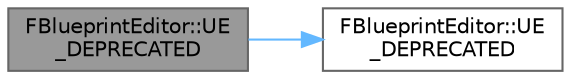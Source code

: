 digraph "FBlueprintEditor::UE_DEPRECATED"
{
 // INTERACTIVE_SVG=YES
 // LATEX_PDF_SIZE
  bgcolor="transparent";
  edge [fontname=Helvetica,fontsize=10,labelfontname=Helvetica,labelfontsize=10];
  node [fontname=Helvetica,fontsize=10,shape=box,height=0.2,width=0.4];
  rankdir="LR";
  Node1 [id="Node000001",label="FBlueprintEditor::UE\l_DEPRECATED",height=0.2,width=0.4,color="gray40", fillcolor="grey60", style="filled", fontcolor="black",tooltip="Perform the actual promote to variable action on the given pin in the given blueprint."];
  Node1 -> Node2 [id="edge1_Node000001_Node000002",color="steelblue1",style="solid",tooltip=" "];
  Node2 [id="Node000002",label="FBlueprintEditor::UE\l_DEPRECATED",height=0.2,width=0.4,color="grey40", fillcolor="white", style="filled",URL="$dd/d29/classFBlueprintEditor.html#a1e400cfb6ead6839419e136a838df0bd",tooltip=" "];
}

